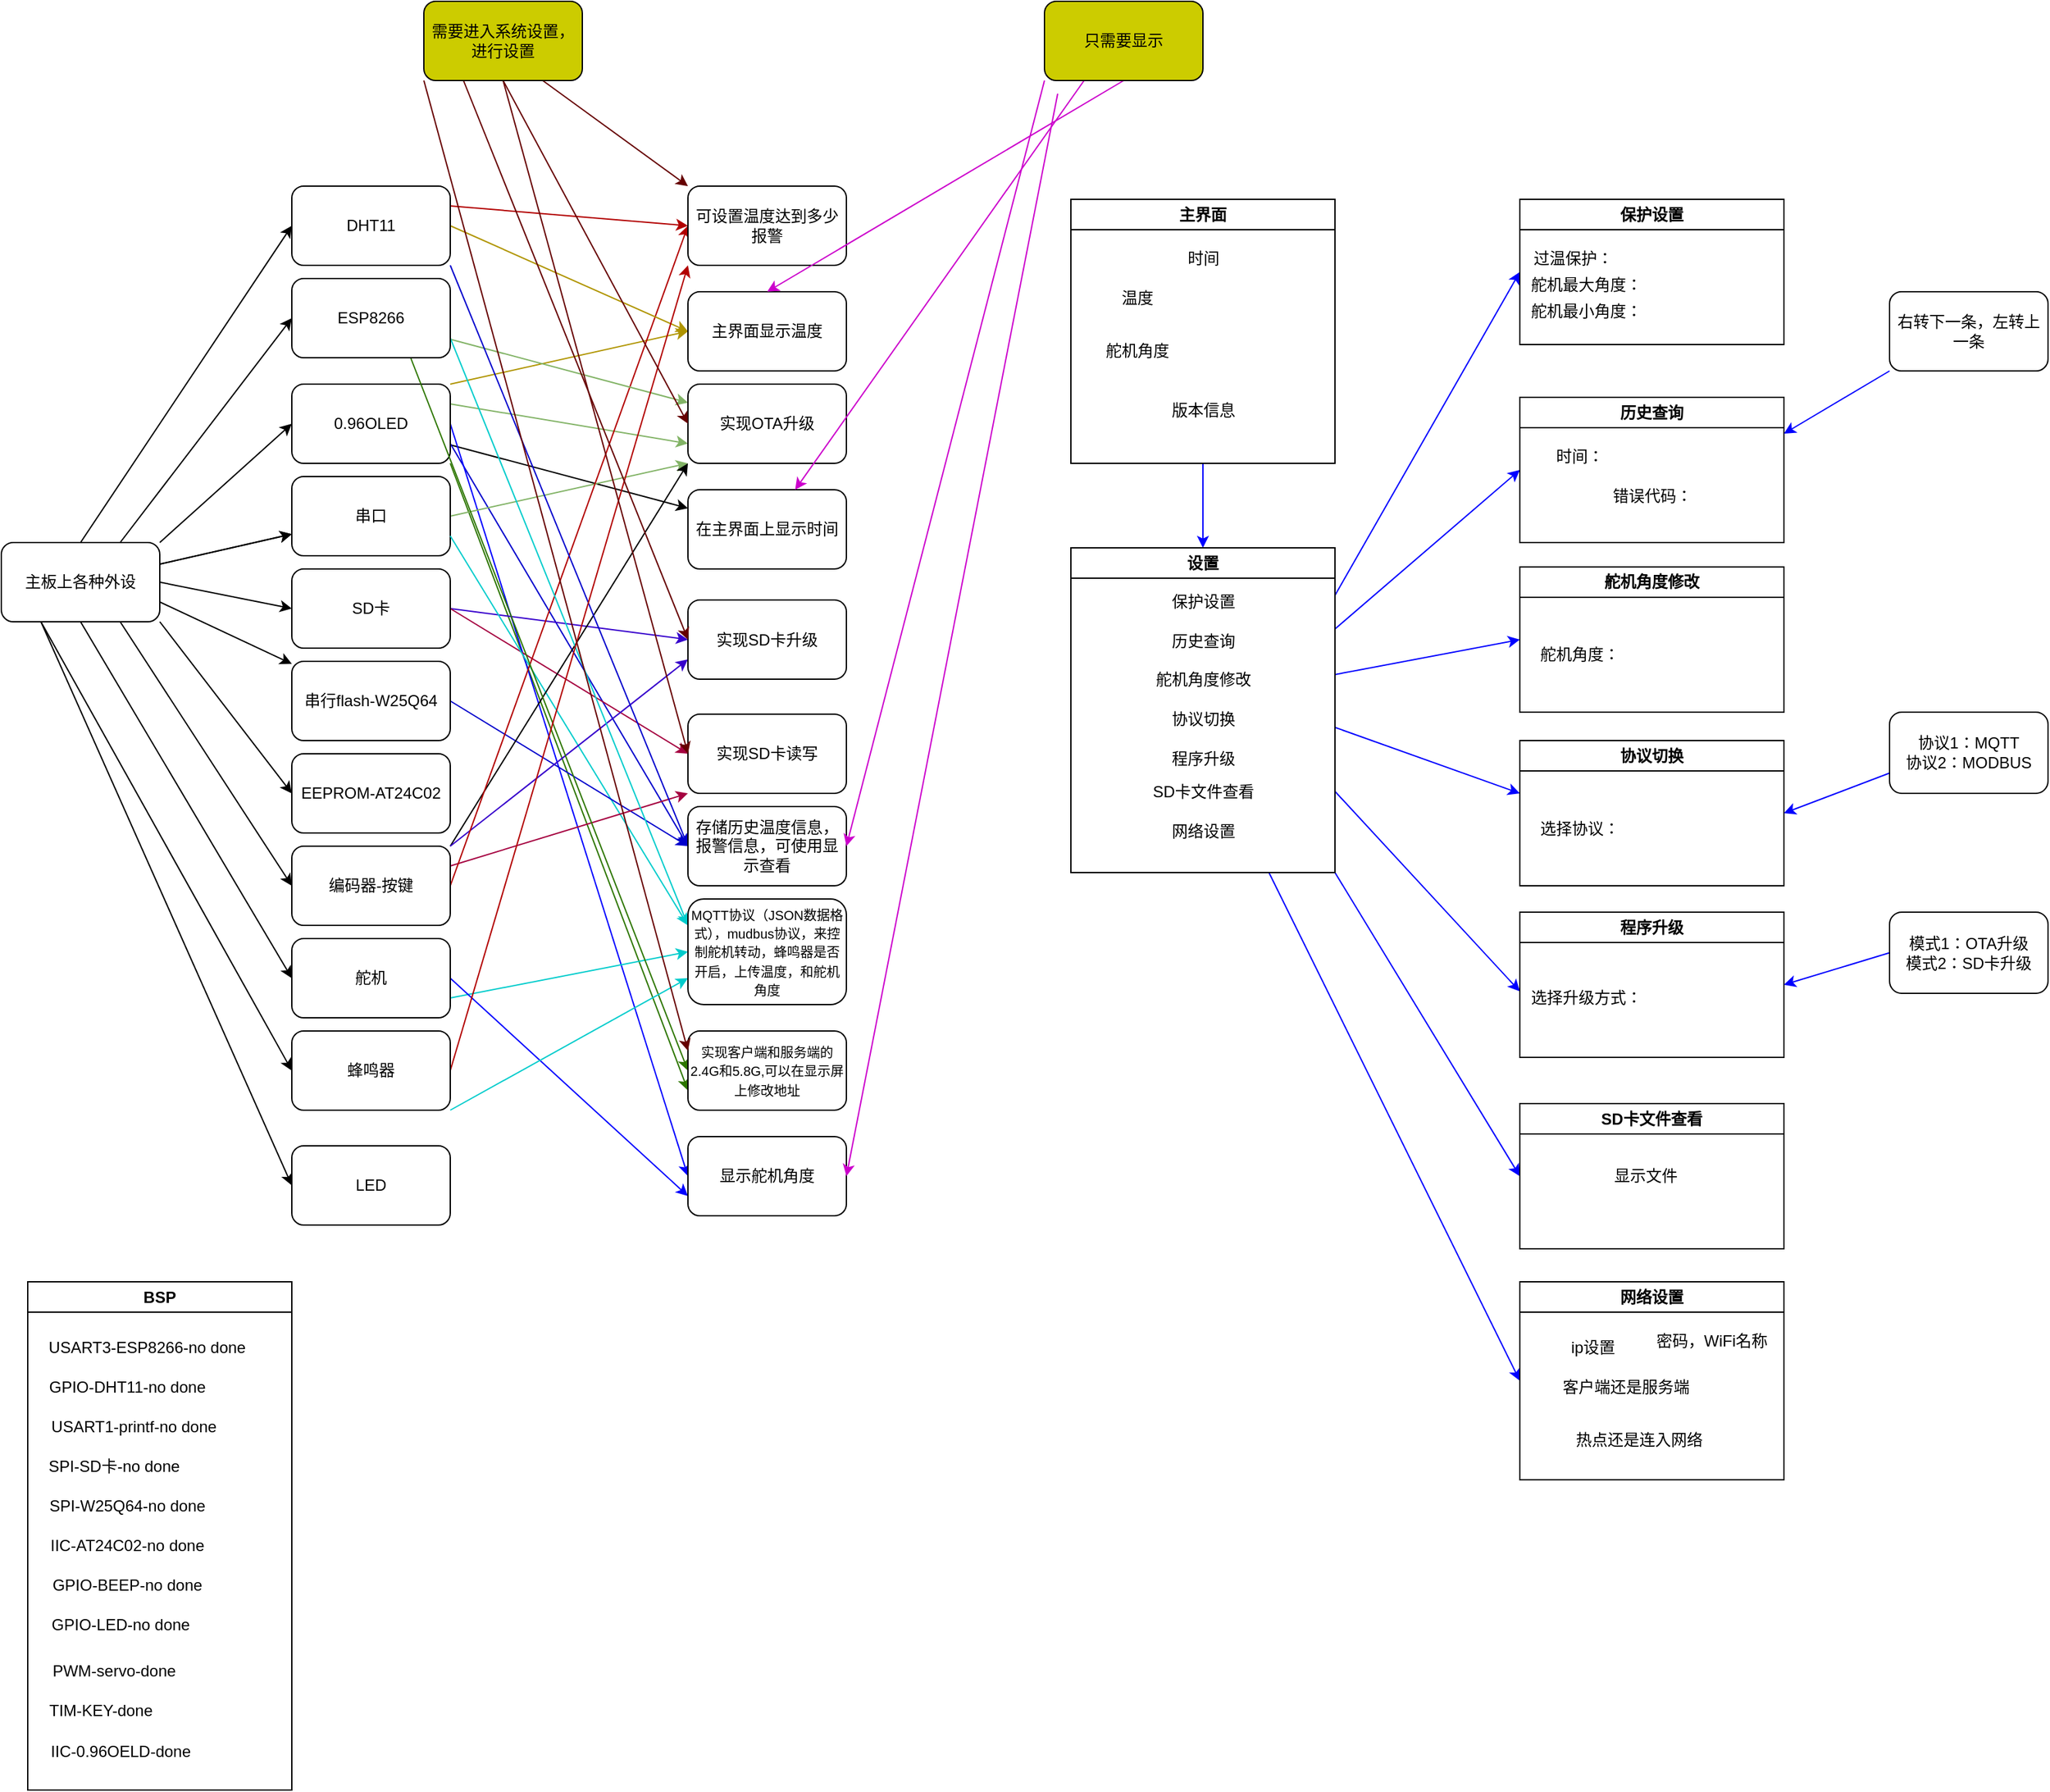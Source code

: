 <mxfile>
    <diagram id="WIJ0qUE-fNWgeNLuttC8" name="第 1 页">
        <mxGraphModel dx="1739" dy="1716" grid="1" gridSize="10" guides="1" tooltips="1" connect="1" arrows="1" fold="1" page="1" pageScale="1" pageWidth="1169" pageHeight="827" background="none" math="0" shadow="0">
            <root>
                <mxCell id="0"/>
                <mxCell id="1" parent="0"/>
                <mxCell id="29" value="" style="edgeStyle=none;html=1;" edge="1" parent="1" source="3" target="28">
                    <mxGeometry relative="1" as="geometry"/>
                </mxCell>
                <mxCell id="33" style="edgeStyle=none;html=1;exitX=1;exitY=0.25;exitDx=0;exitDy=0;entryX=0;entryY=0.75;entryDx=0;entryDy=0;fillColor=#d5e8d4;strokeColor=#82b366;gradientColor=#97d077;" edge="1" parent="1" source="3" target="30">
                    <mxGeometry relative="1" as="geometry"/>
                </mxCell>
                <mxCell id="45" style="edgeStyle=none;html=1;exitX=1;exitY=0;exitDx=0;exitDy=0;entryX=0;entryY=0.5;entryDx=0;entryDy=0;fillColor=#e3c800;strokeColor=#B09500;" edge="1" parent="1" source="3" target="41">
                    <mxGeometry relative="1" as="geometry"/>
                </mxCell>
                <mxCell id="56" style="edgeStyle=none;html=1;exitX=1;exitY=0.75;exitDx=0;exitDy=0;entryX=0;entryY=0.5;entryDx=0;entryDy=0;strokeColor=#0000CC;" edge="1" parent="1" source="3" target="48">
                    <mxGeometry relative="1" as="geometry"/>
                </mxCell>
                <mxCell id="77" style="edgeStyle=none;html=1;exitX=1;exitY=1;exitDx=0;exitDy=0;entryX=0;entryY=0.75;entryDx=0;entryDy=0;strokeColor=#2D7600;fontSize=12;" edge="1" parent="1" source="3" target="75">
                    <mxGeometry relative="1" as="geometry"/>
                </mxCell>
                <mxCell id="91" style="edgeStyle=none;html=1;exitX=1;exitY=0.5;exitDx=0;exitDy=0;entryX=0;entryY=0.5;entryDx=0;entryDy=0;strokeColor=#0000FF;fontSize=12;" edge="1" parent="1" source="3" target="89">
                    <mxGeometry relative="1" as="geometry"/>
                </mxCell>
                <mxCell id="3" value="0.96OLED" style="rounded=1;whiteSpace=wrap;html=1;" vertex="1" parent="1">
                    <mxGeometry x="250" y="190" width="120" height="60" as="geometry"/>
                </mxCell>
                <mxCell id="8" value="" style="edgeStyle=none;html=1;" edge="1" parent="1" source="4" target="7">
                    <mxGeometry relative="1" as="geometry"/>
                </mxCell>
                <mxCell id="9" style="edgeStyle=none;html=1;exitX=1;exitY=0;exitDx=0;exitDy=0;entryX=0;entryY=0.5;entryDx=0;entryDy=0;" edge="1" parent="1" source="4" target="3">
                    <mxGeometry relative="1" as="geometry">
                        <mxPoint x="200" y="230" as="targetPoint"/>
                    </mxGeometry>
                </mxCell>
                <mxCell id="10" value="" style="edgeStyle=none;html=1;" edge="1" parent="1" source="4" target="7">
                    <mxGeometry relative="1" as="geometry"/>
                </mxCell>
                <mxCell id="12" style="edgeStyle=none;html=1;exitX=1;exitY=0.5;exitDx=0;exitDy=0;entryX=0;entryY=0.5;entryDx=0;entryDy=0;" edge="1" parent="1" source="4" target="11">
                    <mxGeometry relative="1" as="geometry"/>
                </mxCell>
                <mxCell id="14" style="edgeStyle=none;html=1;exitX=1;exitY=0.75;exitDx=0;exitDy=0;" edge="1" parent="1" source="4" target="13">
                    <mxGeometry relative="1" as="geometry"/>
                </mxCell>
                <mxCell id="16" style="edgeStyle=none;html=1;exitX=1;exitY=1;exitDx=0;exitDy=0;entryX=0;entryY=0.5;entryDx=0;entryDy=0;" edge="1" parent="1" source="4" target="15">
                    <mxGeometry relative="1" as="geometry"/>
                </mxCell>
                <mxCell id="19" style="edgeStyle=none;html=1;exitX=0.75;exitY=1;exitDx=0;exitDy=0;entryX=0;entryY=0.5;entryDx=0;entryDy=0;" edge="1" parent="1" source="4" target="18">
                    <mxGeometry relative="1" as="geometry"/>
                </mxCell>
                <mxCell id="21" style="edgeStyle=none;html=1;exitX=0.5;exitY=1;exitDx=0;exitDy=0;entryX=0;entryY=0.5;entryDx=0;entryDy=0;" edge="1" parent="1" source="4" target="20">
                    <mxGeometry relative="1" as="geometry"/>
                </mxCell>
                <mxCell id="23" style="edgeStyle=none;html=1;exitX=0.75;exitY=0;exitDx=0;exitDy=0;entryX=0;entryY=0.5;entryDx=0;entryDy=0;" edge="1" parent="1" source="4" target="22">
                    <mxGeometry relative="1" as="geometry"/>
                </mxCell>
                <mxCell id="25" style="edgeStyle=none;html=1;exitX=0.5;exitY=0;exitDx=0;exitDy=0;entryX=0;entryY=0.5;entryDx=0;entryDy=0;" edge="1" parent="1" source="4" target="24">
                    <mxGeometry relative="1" as="geometry"/>
                </mxCell>
                <mxCell id="27" style="edgeStyle=none;html=1;exitX=0.25;exitY=1;exitDx=0;exitDy=0;entryX=0;entryY=0.5;entryDx=0;entryDy=0;" edge="1" parent="1" source="4" target="26">
                    <mxGeometry relative="1" as="geometry"/>
                </mxCell>
                <mxCell id="157" style="edgeStyle=none;html=1;exitX=0.25;exitY=1;exitDx=0;exitDy=0;entryX=0;entryY=0.5;entryDx=0;entryDy=0;strokeColor=#000000;fontSize=12;" edge="1" parent="1" source="4" target="156">
                    <mxGeometry relative="1" as="geometry"/>
                </mxCell>
                <mxCell id="4" value="主板上各种外设" style="rounded=1;whiteSpace=wrap;html=1;" vertex="1" parent="1">
                    <mxGeometry x="30" y="310" width="120" height="60" as="geometry"/>
                </mxCell>
                <mxCell id="32" style="edgeStyle=none;html=1;exitX=1;exitY=0.5;exitDx=0;exitDy=0;entryX=0;entryY=1;entryDx=0;entryDy=0;fillColor=#d5e8d4;strokeColor=#82b366;gradientColor=#97d077;" edge="1" parent="1" source="7" target="30">
                    <mxGeometry relative="1" as="geometry"/>
                </mxCell>
                <mxCell id="7" value="串口" style="rounded=1;whiteSpace=wrap;html=1;" vertex="1" parent="1">
                    <mxGeometry x="250" y="260" width="120" height="60" as="geometry"/>
                </mxCell>
                <mxCell id="36" style="edgeStyle=none;html=1;exitX=1;exitY=0.5;exitDx=0;exitDy=0;entryX=0;entryY=0.5;entryDx=0;entryDy=0;fillColor=#6a00ff;strokeColor=#3700CC;" edge="1" parent="1" source="11" target="34">
                    <mxGeometry relative="1" as="geometry"/>
                </mxCell>
                <mxCell id="37" style="edgeStyle=none;html=1;exitX=1;exitY=0.5;exitDx=0;exitDy=0;entryX=0;entryY=0.5;entryDx=0;entryDy=0;fillColor=#d80073;strokeColor=#A50040;" edge="1" parent="1" source="11" target="35">
                    <mxGeometry relative="1" as="geometry"/>
                </mxCell>
                <mxCell id="58" style="edgeStyle=none;html=1;exitX=1;exitY=0.75;exitDx=0;exitDy=0;entryX=0;entryY=0.25;entryDx=0;entryDy=0;strokeColor=#00CCCC;" edge="1" parent="1" source="7" target="57">
                    <mxGeometry relative="1" as="geometry"/>
                </mxCell>
                <mxCell id="11" value="SD卡" style="rounded=1;whiteSpace=wrap;html=1;" vertex="1" parent="1">
                    <mxGeometry x="250" y="330" width="120" height="60" as="geometry"/>
                </mxCell>
                <mxCell id="54" style="edgeStyle=none;html=1;exitX=1;exitY=0.5;exitDx=0;exitDy=0;entryX=0;entryY=0.5;entryDx=0;entryDy=0;strokeColor=#0000CC;" edge="1" parent="1" source="13" target="48">
                    <mxGeometry relative="1" as="geometry"/>
                </mxCell>
                <mxCell id="13" value="串行flash-W25Q64" style="rounded=1;whiteSpace=wrap;html=1;" vertex="1" parent="1">
                    <mxGeometry x="250" y="400" width="120" height="60" as="geometry"/>
                </mxCell>
                <mxCell id="15" value="EEPROM-AT24C02" style="rounded=1;whiteSpace=wrap;html=1;" vertex="1" parent="1">
                    <mxGeometry x="250" y="470" width="120" height="60" as="geometry"/>
                </mxCell>
                <mxCell id="38" style="edgeStyle=none;html=1;exitX=1;exitY=0;exitDx=0;exitDy=0;entryX=0;entryY=1;entryDx=0;entryDy=0;" edge="1" parent="1" source="18" target="30">
                    <mxGeometry relative="1" as="geometry"/>
                </mxCell>
                <mxCell id="39" style="edgeStyle=none;html=1;exitX=1;exitY=0.25;exitDx=0;exitDy=0;entryX=0;entryY=1;entryDx=0;entryDy=0;fillColor=#d80073;strokeColor=#A50040;" edge="1" parent="1" source="18" target="35">
                    <mxGeometry relative="1" as="geometry"/>
                </mxCell>
                <mxCell id="40" style="edgeStyle=none;html=1;exitX=1;exitY=0;exitDx=0;exitDy=0;entryX=0;entryY=0.75;entryDx=0;entryDy=0;fillColor=#6a00ff;strokeColor=#3700CC;" edge="1" parent="1" source="18" target="34">
                    <mxGeometry relative="1" as="geometry"/>
                </mxCell>
                <mxCell id="46" style="edgeStyle=none;html=1;exitX=1;exitY=0.5;exitDx=0;exitDy=0;entryX=0;entryY=0.5;entryDx=0;entryDy=0;fillColor=#e51400;strokeColor=#B20000;" edge="1" parent="1" source="18" target="42">
                    <mxGeometry relative="1" as="geometry"/>
                </mxCell>
                <mxCell id="18" value="编码器-按键" style="rounded=1;whiteSpace=wrap;html=1;" vertex="1" parent="1">
                    <mxGeometry x="250" y="540" width="120" height="60" as="geometry"/>
                </mxCell>
                <mxCell id="59" style="edgeStyle=none;html=1;exitX=1;exitY=0.75;exitDx=0;exitDy=0;entryX=0;entryY=0.5;entryDx=0;entryDy=0;strokeColor=#00CCCC;" edge="1" parent="1" source="20" target="57">
                    <mxGeometry relative="1" as="geometry"/>
                </mxCell>
                <mxCell id="90" style="edgeStyle=none;html=1;exitX=1;exitY=0.5;exitDx=0;exitDy=0;entryX=0;entryY=0.75;entryDx=0;entryDy=0;strokeColor=#0000FF;fontSize=12;" edge="1" parent="1" source="20" target="89">
                    <mxGeometry relative="1" as="geometry"/>
                </mxCell>
                <mxCell id="20" value="舵机" style="rounded=1;whiteSpace=wrap;html=1;" vertex="1" parent="1">
                    <mxGeometry x="250" y="610" width="120" height="60" as="geometry"/>
                </mxCell>
                <mxCell id="31" value="" style="edgeStyle=none;html=1;fillColor=#d5e8d4;strokeColor=#82b366;gradientColor=#97d077;" edge="1" parent="1" source="22" target="30">
                    <mxGeometry relative="1" as="geometry"/>
                </mxCell>
                <mxCell id="61" style="edgeStyle=none;html=1;exitX=1;exitY=0.75;exitDx=0;exitDy=0;entryX=0;entryY=0.25;entryDx=0;entryDy=0;strokeColor=#00CCCC;" edge="1" parent="1" source="22" target="57">
                    <mxGeometry relative="1" as="geometry"/>
                </mxCell>
                <mxCell id="76" style="edgeStyle=none;html=1;exitX=0.75;exitY=1;exitDx=0;exitDy=0;entryX=0;entryY=0.5;entryDx=0;entryDy=0;strokeColor=#2D7600;fontSize=12;fillColor=#60a917;" edge="1" parent="1" source="22" target="75">
                    <mxGeometry relative="1" as="geometry"/>
                </mxCell>
                <mxCell id="22" value="ESP8266" style="rounded=1;whiteSpace=wrap;html=1;" vertex="1" parent="1">
                    <mxGeometry x="250" y="110" width="120" height="60" as="geometry"/>
                </mxCell>
                <mxCell id="43" style="edgeStyle=none;html=1;exitX=1;exitY=0.5;exitDx=0;exitDy=0;entryX=0;entryY=0.5;entryDx=0;entryDy=0;fillColor=#e3c800;strokeColor=#B09500;" edge="1" parent="1" source="24" target="41">
                    <mxGeometry relative="1" as="geometry"/>
                </mxCell>
                <mxCell id="44" style="edgeStyle=none;html=1;exitX=1;exitY=0.25;exitDx=0;exitDy=0;entryX=0;entryY=0.5;entryDx=0;entryDy=0;fillColor=#e51400;strokeColor=#B20000;" edge="1" parent="1" source="24" target="42">
                    <mxGeometry relative="1" as="geometry"/>
                </mxCell>
                <mxCell id="55" style="edgeStyle=none;html=1;exitX=1;exitY=1;exitDx=0;exitDy=0;entryX=0;entryY=0.5;entryDx=0;entryDy=0;strokeColor=#0000CC;" edge="1" parent="1" source="24" target="48">
                    <mxGeometry relative="1" as="geometry"/>
                </mxCell>
                <mxCell id="24" value="DHT11" style="rounded=1;whiteSpace=wrap;html=1;" vertex="1" parent="1">
                    <mxGeometry x="250" y="40" width="120" height="60" as="geometry"/>
                </mxCell>
                <mxCell id="47" style="edgeStyle=none;html=1;exitX=1;exitY=0.5;exitDx=0;exitDy=0;entryX=0;entryY=1;entryDx=0;entryDy=0;fillColor=#e51400;strokeColor=#B20000;" edge="1" parent="1" source="26" target="42">
                    <mxGeometry relative="1" as="geometry"/>
                </mxCell>
                <mxCell id="60" style="edgeStyle=none;html=1;exitX=1;exitY=1;exitDx=0;exitDy=0;entryX=0;entryY=0.75;entryDx=0;entryDy=0;strokeColor=#00CCCC;" edge="1" parent="1" source="26" target="57">
                    <mxGeometry relative="1" as="geometry"/>
                </mxCell>
                <mxCell id="26" value="蜂鸣器" style="rounded=1;whiteSpace=wrap;html=1;" vertex="1" parent="1">
                    <mxGeometry x="250" y="680" width="120" height="60" as="geometry"/>
                </mxCell>
                <mxCell id="28" value="在主界面上显示时间" style="whiteSpace=wrap;html=1;rounded=1;" vertex="1" parent="1">
                    <mxGeometry x="550" y="270" width="120" height="60" as="geometry"/>
                </mxCell>
                <mxCell id="30" value="实现OTA升级" style="whiteSpace=wrap;html=1;rounded=1;" vertex="1" parent="1">
                    <mxGeometry x="550" y="190" width="120" height="60" as="geometry"/>
                </mxCell>
                <mxCell id="34" value="实现SD卡升级" style="rounded=1;whiteSpace=wrap;html=1;" vertex="1" parent="1">
                    <mxGeometry x="550" y="353.5" width="120" height="60" as="geometry"/>
                </mxCell>
                <mxCell id="35" value="实现SD卡读写" style="rounded=1;whiteSpace=wrap;html=1;" vertex="1" parent="1">
                    <mxGeometry x="550" y="440" width="120" height="60" as="geometry"/>
                </mxCell>
                <mxCell id="41" value="主界面显示温度" style="rounded=1;whiteSpace=wrap;html=1;" vertex="1" parent="1">
                    <mxGeometry x="550" y="120" width="120" height="60" as="geometry"/>
                </mxCell>
                <mxCell id="42" value="可设置温度达到多少报警" style="rounded=1;whiteSpace=wrap;html=1;" vertex="1" parent="1">
                    <mxGeometry x="550" y="40" width="120" height="60" as="geometry"/>
                </mxCell>
                <mxCell id="48" value="存储历史温度信息，报警信息，可使用显示查看" style="rounded=1;whiteSpace=wrap;html=1;" vertex="1" parent="1">
                    <mxGeometry x="550" y="510" width="120" height="60" as="geometry"/>
                </mxCell>
                <mxCell id="57" value="&lt;font style=&quot;font-size: 10px;&quot;&gt;MQTT协议（JSON数据格式），mudbus协议，来控制舵机转动，蜂鸣器是否开启，上传温度，和舵机角度&lt;/font&gt;" style="rounded=1;whiteSpace=wrap;html=1;" vertex="1" parent="1">
                    <mxGeometry x="550" y="580" width="120" height="80" as="geometry"/>
                </mxCell>
                <mxCell id="64" style="edgeStyle=none;html=1;exitX=0.75;exitY=1;exitDx=0;exitDy=0;strokeColor=#660000;fontSize=12;entryX=0;entryY=0;entryDx=0;entryDy=0;" edge="1" parent="1" source="63" target="42">
                    <mxGeometry relative="1" as="geometry">
                        <mxPoint x="560" as="targetPoint"/>
                    </mxGeometry>
                </mxCell>
                <mxCell id="65" style="edgeStyle=none;html=1;exitX=0.5;exitY=1;exitDx=0;exitDy=0;entryX=0;entryY=0.5;entryDx=0;entryDy=0;strokeColor=#660000;fontSize=12;" edge="1" parent="1" source="63" target="30">
                    <mxGeometry relative="1" as="geometry"/>
                </mxCell>
                <mxCell id="66" style="edgeStyle=none;html=1;exitX=0.25;exitY=1;exitDx=0;exitDy=0;entryX=0;entryY=0.5;entryDx=0;entryDy=0;strokeColor=#660000;fontSize=12;" edge="1" parent="1" source="63" target="34">
                    <mxGeometry relative="1" as="geometry"/>
                </mxCell>
                <mxCell id="67" style="edgeStyle=none;html=1;exitX=0.5;exitY=1;exitDx=0;exitDy=0;entryX=0;entryY=0.5;entryDx=0;entryDy=0;strokeColor=#660000;fontSize=12;" edge="1" parent="1" source="63" target="35">
                    <mxGeometry relative="1" as="geometry"/>
                </mxCell>
                <mxCell id="63" value="&lt;font style=&quot;font-size: 12px;&quot;&gt;需要进入系统设置，进行设置&lt;/font&gt;" style="rounded=1;whiteSpace=wrap;html=1;fontSize=10;fillColor=#CCCC00;" vertex="1" parent="1">
                    <mxGeometry x="350" y="-100" width="120" height="60" as="geometry"/>
                </mxCell>
                <mxCell id="70" style="edgeStyle=none;html=1;exitX=0.5;exitY=1;exitDx=0;exitDy=0;entryX=0.5;entryY=0;entryDx=0;entryDy=0;strokeColor=#CC00CC;fontSize=12;" edge="1" parent="1" source="69" target="41">
                    <mxGeometry relative="1" as="geometry"/>
                </mxCell>
                <mxCell id="71" style="edgeStyle=none;html=1;exitX=0.25;exitY=1;exitDx=0;exitDy=0;strokeColor=#CC00CC;fontSize=12;" edge="1" parent="1" source="69" target="28">
                    <mxGeometry relative="1" as="geometry"/>
                </mxCell>
                <mxCell id="72" style="edgeStyle=none;html=1;exitX=0;exitY=1;exitDx=0;exitDy=0;entryX=1;entryY=0.5;entryDx=0;entryDy=0;strokeColor=#CC00CC;fontSize=12;" edge="1" parent="1" source="69" target="48">
                    <mxGeometry relative="1" as="geometry"/>
                </mxCell>
                <mxCell id="69" value="只需要显示" style="rounded=1;whiteSpace=wrap;html=1;fontSize=12;fillColor=#CCCC00;" vertex="1" parent="1">
                    <mxGeometry x="820" y="-100" width="120" height="60" as="geometry"/>
                </mxCell>
                <mxCell id="75" value="&lt;font style=&quot;font-size: 10px;&quot;&gt;实现客户端和服务端的2.4G和5.8G,可以在显示屏上修改地址&lt;/font&gt;" style="rounded=1;whiteSpace=wrap;html=1;" vertex="1" parent="1">
                    <mxGeometry x="550" y="680" width="120" height="60" as="geometry"/>
                </mxCell>
                <mxCell id="79" style="edgeStyle=none;html=1;exitX=0;exitY=1;exitDx=0;exitDy=0;entryX=0;entryY=0.25;entryDx=0;entryDy=0;strokeColor=#660000;fontSize=12;" edge="1" parent="1" source="63" target="75">
                    <mxGeometry relative="1" as="geometry">
                        <mxPoint x="390" y="-30" as="sourcePoint"/>
                        <mxPoint x="560" y="393.5" as="targetPoint"/>
                    </mxGeometry>
                </mxCell>
                <mxCell id="99" style="edgeStyle=none;html=1;exitX=0.5;exitY=1;exitDx=0;exitDy=0;entryX=0.5;entryY=0;entryDx=0;entryDy=0;strokeColor=#0000FF;fontSize=12;" edge="1" parent="1" source="85" target="95">
                    <mxGeometry relative="1" as="geometry"/>
                </mxCell>
                <mxCell id="85" value="主界面" style="swimlane;whiteSpace=wrap;html=1;labelBackgroundColor=#FFFFFF;fontSize=12;fillColor=default;gradientColor=none;" vertex="1" parent="1">
                    <mxGeometry x="840" y="50" width="200" height="200" as="geometry"/>
                </mxCell>
                <mxCell id="86" value="时间" style="text;html=1;align=center;verticalAlign=middle;resizable=0;points=[];autosize=1;strokeColor=none;fillColor=none;fontSize=12;" vertex="1" parent="85">
                    <mxGeometry x="75" y="30" width="50" height="30" as="geometry"/>
                </mxCell>
                <mxCell id="87" value="温度" style="text;html=1;align=center;verticalAlign=middle;resizable=0;points=[];autosize=1;strokeColor=none;fillColor=none;fontSize=12;" vertex="1" parent="85">
                    <mxGeometry x="25" y="60" width="50" height="30" as="geometry"/>
                </mxCell>
                <mxCell id="88" value="舵机角度" style="text;html=1;align=center;verticalAlign=middle;resizable=0;points=[];autosize=1;strokeColor=none;fillColor=none;fontSize=12;" vertex="1" parent="85">
                    <mxGeometry x="15" y="100" width="70" height="30" as="geometry"/>
                </mxCell>
                <mxCell id="89" value="显示舵机角度" style="rounded=1;whiteSpace=wrap;html=1;labelBackgroundColor=#FFFFFF;fontSize=12;fillColor=default;gradientColor=none;" vertex="1" parent="1">
                    <mxGeometry x="550" y="760" width="120" height="60" as="geometry"/>
                </mxCell>
                <mxCell id="92" value="版本信息" style="text;html=1;align=center;verticalAlign=middle;resizable=0;points=[];autosize=1;strokeColor=none;fillColor=none;fontSize=12;" vertex="1" parent="1">
                    <mxGeometry x="905" y="195" width="70" height="30" as="geometry"/>
                </mxCell>
                <mxCell id="94" style="edgeStyle=none;html=1;exitX=0;exitY=1;exitDx=0;exitDy=0;entryX=1;entryY=0.5;entryDx=0;entryDy=0;strokeColor=#CC00CC;fontSize=12;" edge="1" parent="1" target="89">
                    <mxGeometry relative="1" as="geometry">
                        <mxPoint x="830" y="-30" as="sourcePoint"/>
                        <mxPoint x="680" y="550" as="targetPoint"/>
                    </mxGeometry>
                </mxCell>
                <mxCell id="107" style="edgeStyle=none;html=1;entryX=0;entryY=0.5;entryDx=0;entryDy=0;strokeColor=#0000FF;fontSize=12;" edge="1" parent="1" target="103">
                    <mxGeometry relative="1" as="geometry">
                        <mxPoint x="1040" y="350" as="sourcePoint"/>
                    </mxGeometry>
                </mxCell>
                <mxCell id="113" style="edgeStyle=none;html=1;exitX=1;exitY=0.25;exitDx=0;exitDy=0;entryX=0;entryY=0.5;entryDx=0;entryDy=0;strokeColor=#0000FF;fontSize=12;" edge="1" parent="1" source="95" target="105">
                    <mxGeometry relative="1" as="geometry"/>
                </mxCell>
                <mxCell id="119" style="edgeStyle=none;html=1;entryX=0;entryY=0.5;entryDx=0;entryDy=0;strokeColor=#0000FF;fontSize=12;" edge="1" parent="1" target="116">
                    <mxGeometry relative="1" as="geometry">
                        <mxPoint x="1040" y="410" as="sourcePoint"/>
                    </mxGeometry>
                </mxCell>
                <mxCell id="122" style="edgeStyle=none;html=1;strokeColor=#0000FF;fontSize=12;" edge="1" parent="1">
                    <mxGeometry relative="1" as="geometry">
                        <mxPoint x="1180" y="500" as="targetPoint"/>
                        <mxPoint x="1040" y="450" as="sourcePoint"/>
                    </mxGeometry>
                </mxCell>
                <mxCell id="128" style="edgeStyle=none;html=1;exitX=1;exitY=0.75;exitDx=0;exitDy=0;strokeColor=#0000FF;fontSize=12;" edge="1" parent="1" source="95">
                    <mxGeometry relative="1" as="geometry">
                        <mxPoint x="1180" y="650" as="targetPoint"/>
                    </mxGeometry>
                </mxCell>
                <mxCell id="131" style="edgeStyle=none;html=1;exitX=1;exitY=1;exitDx=0;exitDy=0;entryX=0;entryY=0.5;entryDx=0;entryDy=0;strokeColor=#0000FF;fontSize=12;" edge="1" parent="1" source="95" target="129">
                    <mxGeometry relative="1" as="geometry"/>
                </mxCell>
                <mxCell id="136" style="edgeStyle=none;html=1;exitX=0.75;exitY=1;exitDx=0;exitDy=0;entryX=0;entryY=0.5;entryDx=0;entryDy=0;strokeColor=#0000FF;fontSize=12;" edge="1" parent="1" source="95" target="134">
                    <mxGeometry relative="1" as="geometry"/>
                </mxCell>
                <mxCell id="95" value="设置" style="swimlane;whiteSpace=wrap;html=1;labelBackgroundColor=#FFFFFF;fontSize=12;fillColor=default;gradientColor=none;" vertex="1" parent="1">
                    <mxGeometry x="840" y="314" width="200" height="246" as="geometry"/>
                </mxCell>
                <mxCell id="96" value="保护设置" style="text;html=1;align=center;verticalAlign=middle;resizable=0;points=[];autosize=1;strokeColor=none;fillColor=none;fontSize=12;" vertex="1" parent="95">
                    <mxGeometry x="65" y="26" width="70" height="30" as="geometry"/>
                </mxCell>
                <mxCell id="97" value="历史查询" style="text;html=1;align=center;verticalAlign=middle;resizable=0;points=[];autosize=1;strokeColor=none;fillColor=none;fontSize=12;" vertex="1" parent="95">
                    <mxGeometry x="65" y="56" width="70" height="30" as="geometry"/>
                </mxCell>
                <mxCell id="98" value="舵机角度修改" style="text;html=1;align=center;verticalAlign=middle;resizable=0;points=[];autosize=1;strokeColor=none;fillColor=none;fontSize=12;" vertex="1" parent="95">
                    <mxGeometry x="50" y="85" width="100" height="30" as="geometry"/>
                </mxCell>
                <mxCell id="100" value="协议切换" style="text;html=1;align=center;verticalAlign=middle;resizable=0;points=[];autosize=1;strokeColor=none;fillColor=none;fontSize=12;" vertex="1" parent="95">
                    <mxGeometry x="65" y="115" width="70" height="30" as="geometry"/>
                </mxCell>
                <mxCell id="101" value="程序升级" style="text;html=1;align=center;verticalAlign=middle;resizable=0;points=[];autosize=1;strokeColor=none;fillColor=none;fontSize=12;labelBackgroundColor=#FFFFFF;" vertex="1" parent="95">
                    <mxGeometry x="65" y="145" width="70" height="30" as="geometry"/>
                </mxCell>
                <mxCell id="102" value="SD卡文件查看" style="text;html=1;align=center;verticalAlign=middle;resizable=0;points=[];autosize=1;strokeColor=none;fillColor=none;fontSize=12;" vertex="1" parent="95">
                    <mxGeometry x="50" y="170" width="100" height="30" as="geometry"/>
                </mxCell>
                <mxCell id="125" value="网络设置" style="text;html=1;align=center;verticalAlign=middle;resizable=0;points=[];autosize=1;strokeColor=none;fillColor=none;fontSize=12;" vertex="1" parent="95">
                    <mxGeometry x="65" y="200" width="70" height="30" as="geometry"/>
                </mxCell>
                <mxCell id="103" value="保护设置" style="swimlane;whiteSpace=wrap;html=1;labelBackgroundColor=#FFFFFF;fontSize=12;fillColor=default;gradientColor=none;" vertex="1" parent="1">
                    <mxGeometry x="1180" y="50" width="200" height="110" as="geometry"/>
                </mxCell>
                <mxCell id="104" value="过温保护：" style="text;html=1;align=center;verticalAlign=middle;resizable=0;points=[];autosize=1;strokeColor=none;fillColor=none;fontSize=12;" vertex="1" parent="103">
                    <mxGeometry y="30" width="80" height="30" as="geometry"/>
                </mxCell>
                <mxCell id="114" value="舵机最大角度：" style="text;html=1;align=center;verticalAlign=middle;resizable=0;points=[];autosize=1;strokeColor=none;fillColor=none;fontSize=12;" vertex="1" parent="103">
                    <mxGeometry x="-5" y="50" width="110" height="30" as="geometry"/>
                </mxCell>
                <mxCell id="115" value="舵机最小角度：" style="text;html=1;align=center;verticalAlign=middle;resizable=0;points=[];autosize=1;strokeColor=none;fillColor=none;fontSize=12;" vertex="1" parent="103">
                    <mxGeometry x="-5" y="70" width="110" height="30" as="geometry"/>
                </mxCell>
                <mxCell id="105" value="历史查询" style="swimlane;whiteSpace=wrap;html=1;labelBackgroundColor=#FFFFFF;fontSize=12;fillColor=default;gradientColor=none;" vertex="1" parent="1">
                    <mxGeometry x="1180" y="200" width="200" height="110" as="geometry"/>
                </mxCell>
                <mxCell id="106" value="错误代码：" style="text;html=1;align=center;verticalAlign=middle;resizable=0;points=[];autosize=1;strokeColor=none;fillColor=none;fontSize=12;" vertex="1" parent="105">
                    <mxGeometry x="60" y="60" width="80" height="30" as="geometry"/>
                </mxCell>
                <mxCell id="108" value="时间：" style="text;html=1;align=center;verticalAlign=middle;resizable=0;points=[];autosize=1;strokeColor=none;fillColor=none;fontSize=12;" vertex="1" parent="105">
                    <mxGeometry x="15" y="30" width="60" height="30" as="geometry"/>
                </mxCell>
                <mxCell id="112" style="edgeStyle=none;html=1;exitX=0;exitY=1;exitDx=0;exitDy=0;entryX=1;entryY=0.25;entryDx=0;entryDy=0;strokeColor=#0000FF;fontSize=12;" edge="1" parent="1" source="111" target="105">
                    <mxGeometry relative="1" as="geometry"/>
                </mxCell>
                <mxCell id="111" value="右转下一条，左转上一条" style="rounded=1;whiteSpace=wrap;html=1;labelBackgroundColor=#FFFFFF;fontSize=12;fillColor=default;gradientColor=none;" vertex="1" parent="1">
                    <mxGeometry x="1460" y="120" width="120" height="60" as="geometry"/>
                </mxCell>
                <mxCell id="116" value="舵机角度修改" style="swimlane;whiteSpace=wrap;html=1;labelBackgroundColor=#FFFFFF;fontSize=12;fillColor=default;gradientColor=none;" vertex="1" parent="1">
                    <mxGeometry x="1180" y="328.5" width="200" height="110" as="geometry"/>
                </mxCell>
                <mxCell id="118" value="舵机角度：" style="text;html=1;align=center;verticalAlign=middle;resizable=0;points=[];autosize=1;strokeColor=none;fillColor=none;fontSize=12;" vertex="1" parent="116">
                    <mxGeometry x="5" y="51.5" width="80" height="30" as="geometry"/>
                </mxCell>
                <mxCell id="120" value="协议切换" style="swimlane;whiteSpace=wrap;html=1;labelBackgroundColor=#FFFFFF;fontSize=12;fillColor=default;gradientColor=none;" vertex="1" parent="1">
                    <mxGeometry x="1180" y="460" width="200" height="110" as="geometry"/>
                </mxCell>
                <mxCell id="121" value="选择协议：" style="text;html=1;align=center;verticalAlign=middle;resizable=0;points=[];autosize=1;strokeColor=none;fillColor=none;fontSize=12;" vertex="1" parent="120">
                    <mxGeometry x="5" y="51.5" width="80" height="30" as="geometry"/>
                </mxCell>
                <mxCell id="124" style="edgeStyle=none;html=1;exitX=0;exitY=0.75;exitDx=0;exitDy=0;entryX=1;entryY=0.5;entryDx=0;entryDy=0;strokeColor=#0000FF;fontSize=12;" edge="1" parent="1" source="123" target="120">
                    <mxGeometry relative="1" as="geometry"/>
                </mxCell>
                <mxCell id="123" value="协议1：MQTT&lt;br&gt;协议2：MODBUS" style="rounded=1;whiteSpace=wrap;html=1;labelBackgroundColor=#FFFFFF;fontSize=12;fillColor=default;gradientColor=none;" vertex="1" parent="1">
                    <mxGeometry x="1460" y="438.5" width="120" height="61.5" as="geometry"/>
                </mxCell>
                <mxCell id="126" value="程序升级" style="swimlane;whiteSpace=wrap;html=1;labelBackgroundColor=#FFFFFF;fontSize=12;fillColor=default;gradientColor=none;" vertex="1" parent="1">
                    <mxGeometry x="1180" y="590" width="200" height="110" as="geometry"/>
                </mxCell>
                <mxCell id="127" value="选择升级方式：" style="text;html=1;align=center;verticalAlign=middle;resizable=0;points=[];autosize=1;strokeColor=none;fillColor=none;fontSize=12;" vertex="1" parent="126">
                    <mxGeometry x="-5" y="50" width="110" height="30" as="geometry"/>
                </mxCell>
                <mxCell id="129" value="SD卡文件查看" style="swimlane;whiteSpace=wrap;html=1;labelBackgroundColor=#FFFFFF;fontSize=12;fillColor=default;gradientColor=none;" vertex="1" parent="1">
                    <mxGeometry x="1180" y="735" width="200" height="110" as="geometry"/>
                </mxCell>
                <mxCell id="130" value="显示文件" style="text;html=1;align=center;verticalAlign=middle;resizable=0;points=[];autosize=1;strokeColor=none;fillColor=none;fontSize=12;" vertex="1" parent="129">
                    <mxGeometry x="60" y="40" width="70" height="30" as="geometry"/>
                </mxCell>
                <mxCell id="133" style="edgeStyle=none;html=1;exitX=0;exitY=0.5;exitDx=0;exitDy=0;entryX=1;entryY=0.5;entryDx=0;entryDy=0;strokeColor=#0000FF;fontSize=12;" edge="1" parent="1" source="132" target="126">
                    <mxGeometry relative="1" as="geometry"/>
                </mxCell>
                <mxCell id="132" value="模式1：OTA升级&lt;br&gt;模式2：SD卡升级" style="rounded=1;whiteSpace=wrap;html=1;labelBackgroundColor=#FFFFFF;fontSize=12;fillColor=default;gradientColor=none;" vertex="1" parent="1">
                    <mxGeometry x="1460" y="590" width="120" height="61.5" as="geometry"/>
                </mxCell>
                <mxCell id="134" value="网络设置" style="swimlane;whiteSpace=wrap;html=1;labelBackgroundColor=#FFFFFF;fontSize=12;fillColor=default;gradientColor=none;" vertex="1" parent="1">
                    <mxGeometry x="1180" y="870" width="200" height="150" as="geometry"/>
                </mxCell>
                <mxCell id="135" value="ip设置" style="text;html=1;align=center;verticalAlign=middle;resizable=0;points=[];autosize=1;strokeColor=none;fillColor=none;fontSize=12;" vertex="1" parent="134">
                    <mxGeometry x="25" y="35" width="60" height="30" as="geometry"/>
                </mxCell>
                <mxCell id="159" value="客户端还是服务端" style="text;html=1;align=center;verticalAlign=middle;resizable=0;points=[];autosize=1;strokeColor=none;fillColor=none;fontSize=12;" vertex="1" parent="134">
                    <mxGeometry x="20" y="65" width="120" height="30" as="geometry"/>
                </mxCell>
                <mxCell id="160" value="密码，WiFi名称" style="text;html=1;align=center;verticalAlign=middle;resizable=0;points=[];autosize=1;strokeColor=none;fillColor=none;fontSize=12;" vertex="1" parent="134">
                    <mxGeometry x="90" y="30" width="110" height="30" as="geometry"/>
                </mxCell>
                <mxCell id="161" value="热点还是连入网络" style="text;html=1;align=center;verticalAlign=middle;resizable=0;points=[];autosize=1;strokeColor=none;fillColor=none;fontSize=12;" vertex="1" parent="134">
                    <mxGeometry x="30" y="105" width="120" height="30" as="geometry"/>
                </mxCell>
                <mxCell id="145" value="BSP" style="swimlane;whiteSpace=wrap;html=1;labelBackgroundColor=#FFFFFF;fontSize=12;fillColor=default;gradientColor=none;" vertex="1" parent="1">
                    <mxGeometry x="50" y="870" width="200" height="385" as="geometry"/>
                </mxCell>
                <mxCell id="146" value="USART3-ESP8266-no done" style="text;html=1;align=center;verticalAlign=middle;resizable=0;points=[];autosize=1;strokeColor=none;fillColor=none;fontSize=12;" vertex="1" parent="145">
                    <mxGeometry x="5" y="35" width="170" height="30" as="geometry"/>
                </mxCell>
                <mxCell id="147" value="GPIO-DHT11-no done" style="text;html=1;align=center;verticalAlign=middle;resizable=0;points=[];autosize=1;strokeColor=none;fillColor=none;fontSize=12;" vertex="1" parent="145">
                    <mxGeometry x="5" y="65" width="140" height="30" as="geometry"/>
                </mxCell>
                <mxCell id="148" value="USART1-printf-no done" style="text;html=1;align=center;verticalAlign=middle;resizable=0;points=[];autosize=1;strokeColor=none;fillColor=none;fontSize=12;" vertex="1" parent="145">
                    <mxGeometry x="5" y="95" width="150" height="30" as="geometry"/>
                </mxCell>
                <mxCell id="149" value="IIC-0.96OELD-done" style="text;html=1;align=center;verticalAlign=middle;resizable=0;points=[];autosize=1;strokeColor=none;fillColor=none;fontSize=12;" vertex="1" parent="145">
                    <mxGeometry x="5" y="341" width="130" height="30" as="geometry"/>
                </mxCell>
                <mxCell id="150" value="SPI-SD卡-no done" style="text;html=1;align=center;verticalAlign=middle;resizable=0;points=[];autosize=1;strokeColor=none;fillColor=none;fontSize=12;" vertex="1" parent="145">
                    <mxGeometry x="5" y="125" width="120" height="30" as="geometry"/>
                </mxCell>
                <mxCell id="151" value="&lt;span style=&quot;&quot;&gt;SPI-W25Q64-no done&lt;/span&gt;" style="text;html=1;align=center;verticalAlign=middle;resizable=0;points=[];autosize=1;strokeColor=none;fillColor=none;fontSize=12;" vertex="1" parent="145">
                    <mxGeometry x="5" y="155" width="140" height="30" as="geometry"/>
                </mxCell>
                <mxCell id="152" value="&lt;span style=&quot;&quot;&gt;IIC-AT24C02-no done&lt;/span&gt;" style="text;html=1;align=center;verticalAlign=middle;resizable=0;points=[];autosize=1;strokeColor=none;fillColor=none;fontSize=12;" vertex="1" parent="145">
                    <mxGeometry x="5" y="185" width="140" height="30" as="geometry"/>
                </mxCell>
                <mxCell id="153" value="TIM-KEY-done" style="text;html=1;align=center;verticalAlign=middle;resizable=0;points=[];autosize=1;strokeColor=none;fillColor=none;fontSize=12;" vertex="1" parent="145">
                    <mxGeometry x="5" y="310" width="100" height="30" as="geometry"/>
                </mxCell>
                <mxCell id="154" value="PWM-servo-done" style="text;html=1;align=center;verticalAlign=middle;resizable=0;points=[];autosize=1;strokeColor=none;fillColor=none;fontSize=12;" vertex="1" parent="145">
                    <mxGeometry x="5" y="280" width="120" height="30" as="geometry"/>
                </mxCell>
                <mxCell id="155" value="GPIO-BEEP-no done" style="text;html=1;align=center;verticalAlign=middle;resizable=0;points=[];autosize=1;strokeColor=none;fillColor=none;fontSize=12;" vertex="1" parent="145">
                    <mxGeometry x="5" y="215" width="140" height="30" as="geometry"/>
                </mxCell>
                <mxCell id="158" value="GPIO-LED-no done" style="text;html=1;align=center;verticalAlign=middle;resizable=0;points=[];autosize=1;strokeColor=none;fillColor=none;fontSize=12;" vertex="1" parent="145">
                    <mxGeometry x="5" y="245" width="130" height="30" as="geometry"/>
                </mxCell>
                <mxCell id="156" value="LED" style="rounded=1;whiteSpace=wrap;html=1;labelBackgroundColor=#FFFFFF;fontSize=12;fillColor=default;gradientColor=none;" vertex="1" parent="1">
                    <mxGeometry x="250" y="767" width="120" height="60" as="geometry"/>
                </mxCell>
            </root>
        </mxGraphModel>
    </diagram>
</mxfile>